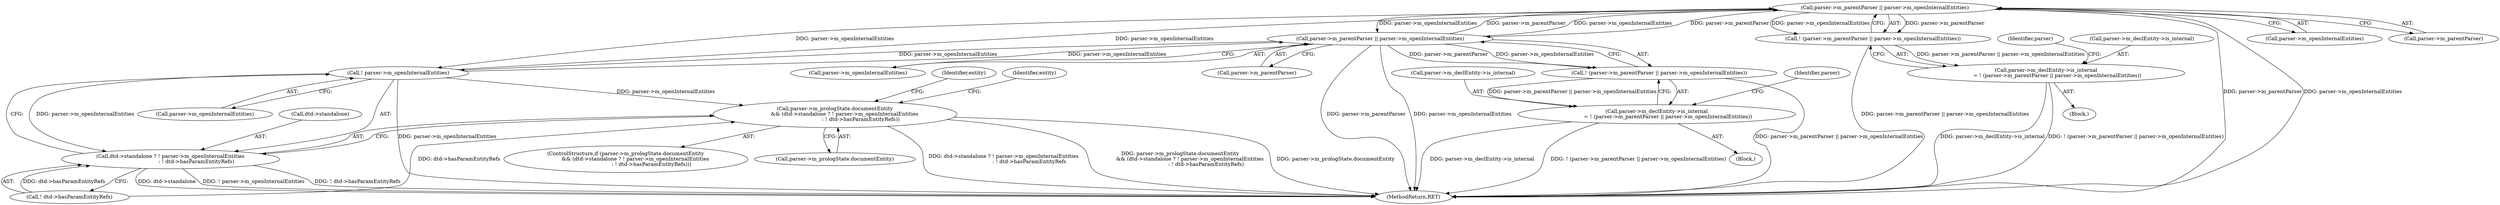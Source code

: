 digraph "0_libexpat_c20b758c332d9a13afbbb276d30db1d183a85d43@API" {
"1001928" [label="(Call,parser->m_parentParser || parser->m_openInternalEntities)"];
"1002046" [label="(Call,parser->m_parentParser || parser->m_openInternalEntities)"];
"1001928" [label="(Call,parser->m_parentParser || parser->m_openInternalEntities)"];
"1002695" [label="(Call,! parser->m_openInternalEntities)"];
"1001927" [label="(Call,! (parser->m_parentParser || parser->m_openInternalEntities))"];
"1001921" [label="(Call,parser->m_declEntity->is_internal\n              = ! (parser->m_parentParser || parser->m_openInternalEntities))"];
"1002685" [label="(Call,parser->m_prologState.documentEntity\n            && (dtd->standalone ? ! parser->m_openInternalEntities\n                                : ! dtd->hasParamEntityRefs))"];
"1002691" [label="(Call,dtd->standalone ? ! parser->m_openInternalEntities\n                                : ! dtd->hasParamEntityRefs)"];
"1002045" [label="(Call,! (parser->m_parentParser || parser->m_openInternalEntities))"];
"1002039" [label="(Call,parser->m_declEntity->is_internal\n              = ! (parser->m_parentParser || parser->m_openInternalEntities))"];
"1002695" [label="(Call,! parser->m_openInternalEntities)"];
"1002721" [label="(Identifier,entity)"];
"1001922" [label="(Call,parser->m_declEntity->is_internal)"];
"1002684" [label="(ControlStructure,if (parser->m_prologState.documentEntity\n            && (dtd->standalone ? ! parser->m_openInternalEntities\n                                : ! dtd->hasParamEntityRefs)))"];
"1003371" [label="(MethodReturn,RET)"];
"1002686" [label="(Call,parser->m_prologState.documentEntity)"];
"1002045" [label="(Call,! (parser->m_parentParser || parser->m_openInternalEntities))"];
"1001927" [label="(Call,! (parser->m_parentParser || parser->m_openInternalEntities))"];
"1002699" [label="(Call,! dtd->hasParamEntityRefs)"];
"1002039" [label="(Call,parser->m_declEntity->is_internal\n              = ! (parser->m_parentParser || parser->m_openInternalEntities))"];
"1002685" [label="(Call,parser->m_prologState.documentEntity\n            && (dtd->standalone ? ! parser->m_openInternalEntities\n                                : ! dtd->hasParamEntityRefs))"];
"1001937" [label="(Identifier,parser)"];
"1002047" [label="(Call,parser->m_parentParser)"];
"1002706" [label="(Identifier,entity)"];
"1002692" [label="(Call,dtd->standalone)"];
"1002696" [label="(Call,parser->m_openInternalEntities)"];
"1002046" [label="(Call,parser->m_parentParser || parser->m_openInternalEntities)"];
"1002040" [label="(Call,parser->m_declEntity->is_internal)"];
"1002691" [label="(Call,dtd->standalone ? ! parser->m_openInternalEntities\n                                : ! dtd->hasParamEntityRefs)"];
"1001932" [label="(Call,parser->m_openInternalEntities)"];
"1001928" [label="(Call,parser->m_parentParser || parser->m_openInternalEntities)"];
"1001929" [label="(Call,parser->m_parentParser)"];
"1001901" [label="(Block,)"];
"1002055" [label="(Identifier,parser)"];
"1002050" [label="(Call,parser->m_openInternalEntities)"];
"1002019" [label="(Block,)"];
"1001921" [label="(Call,parser->m_declEntity->is_internal\n              = ! (parser->m_parentParser || parser->m_openInternalEntities))"];
"1001928" -> "1001927"  [label="AST: "];
"1001928" -> "1001929"  [label="CFG: "];
"1001928" -> "1001932"  [label="CFG: "];
"1001929" -> "1001928"  [label="AST: "];
"1001932" -> "1001928"  [label="AST: "];
"1001927" -> "1001928"  [label="CFG: "];
"1001928" -> "1003371"  [label="DDG: parser->m_parentParser"];
"1001928" -> "1003371"  [label="DDG: parser->m_openInternalEntities"];
"1001928" -> "1001927"  [label="DDG: parser->m_parentParser"];
"1001928" -> "1001927"  [label="DDG: parser->m_openInternalEntities"];
"1002046" -> "1001928"  [label="DDG: parser->m_parentParser"];
"1002046" -> "1001928"  [label="DDG: parser->m_openInternalEntities"];
"1002695" -> "1001928"  [label="DDG: parser->m_openInternalEntities"];
"1001928" -> "1002046"  [label="DDG: parser->m_parentParser"];
"1001928" -> "1002046"  [label="DDG: parser->m_openInternalEntities"];
"1001928" -> "1002695"  [label="DDG: parser->m_openInternalEntities"];
"1002046" -> "1002045"  [label="AST: "];
"1002046" -> "1002047"  [label="CFG: "];
"1002046" -> "1002050"  [label="CFG: "];
"1002047" -> "1002046"  [label="AST: "];
"1002050" -> "1002046"  [label="AST: "];
"1002045" -> "1002046"  [label="CFG: "];
"1002046" -> "1003371"  [label="DDG: parser->m_parentParser"];
"1002046" -> "1003371"  [label="DDG: parser->m_openInternalEntities"];
"1002046" -> "1002045"  [label="DDG: parser->m_parentParser"];
"1002046" -> "1002045"  [label="DDG: parser->m_openInternalEntities"];
"1002695" -> "1002046"  [label="DDG: parser->m_openInternalEntities"];
"1002046" -> "1002695"  [label="DDG: parser->m_openInternalEntities"];
"1002695" -> "1002691"  [label="AST: "];
"1002695" -> "1002696"  [label="CFG: "];
"1002696" -> "1002695"  [label="AST: "];
"1002691" -> "1002695"  [label="CFG: "];
"1002695" -> "1003371"  [label="DDG: parser->m_openInternalEntities"];
"1002695" -> "1002685"  [label="DDG: parser->m_openInternalEntities"];
"1002695" -> "1002691"  [label="DDG: parser->m_openInternalEntities"];
"1001927" -> "1001921"  [label="AST: "];
"1001921" -> "1001927"  [label="CFG: "];
"1001927" -> "1003371"  [label="DDG: parser->m_parentParser || parser->m_openInternalEntities"];
"1001927" -> "1001921"  [label="DDG: parser->m_parentParser || parser->m_openInternalEntities"];
"1001921" -> "1001901"  [label="AST: "];
"1001922" -> "1001921"  [label="AST: "];
"1001937" -> "1001921"  [label="CFG: "];
"1001921" -> "1003371"  [label="DDG: parser->m_declEntity->is_internal"];
"1001921" -> "1003371"  [label="DDG: ! (parser->m_parentParser || parser->m_openInternalEntities)"];
"1002685" -> "1002684"  [label="AST: "];
"1002685" -> "1002686"  [label="CFG: "];
"1002685" -> "1002691"  [label="CFG: "];
"1002686" -> "1002685"  [label="AST: "];
"1002691" -> "1002685"  [label="AST: "];
"1002706" -> "1002685"  [label="CFG: "];
"1002721" -> "1002685"  [label="CFG: "];
"1002685" -> "1003371"  [label="DDG: parser->m_prologState.documentEntity\n            && (dtd->standalone ? ! parser->m_openInternalEntities\n                                : ! dtd->hasParamEntityRefs)"];
"1002685" -> "1003371"  [label="DDG: parser->m_prologState.documentEntity"];
"1002685" -> "1003371"  [label="DDG: dtd->standalone ? ! parser->m_openInternalEntities\n                                : ! dtd->hasParamEntityRefs"];
"1002699" -> "1002685"  [label="DDG: dtd->hasParamEntityRefs"];
"1002691" -> "1002699"  [label="CFG: "];
"1002692" -> "1002691"  [label="AST: "];
"1002699" -> "1002691"  [label="AST: "];
"1002691" -> "1003371"  [label="DDG: ! dtd->hasParamEntityRefs"];
"1002691" -> "1003371"  [label="DDG: dtd->standalone"];
"1002691" -> "1003371"  [label="DDG: ! parser->m_openInternalEntities"];
"1002699" -> "1002691"  [label="DDG: dtd->hasParamEntityRefs"];
"1002045" -> "1002039"  [label="AST: "];
"1002039" -> "1002045"  [label="CFG: "];
"1002045" -> "1003371"  [label="DDG: parser->m_parentParser || parser->m_openInternalEntities"];
"1002045" -> "1002039"  [label="DDG: parser->m_parentParser || parser->m_openInternalEntities"];
"1002039" -> "1002019"  [label="AST: "];
"1002040" -> "1002039"  [label="AST: "];
"1002055" -> "1002039"  [label="CFG: "];
"1002039" -> "1003371"  [label="DDG: ! (parser->m_parentParser || parser->m_openInternalEntities)"];
"1002039" -> "1003371"  [label="DDG: parser->m_declEntity->is_internal"];
}
